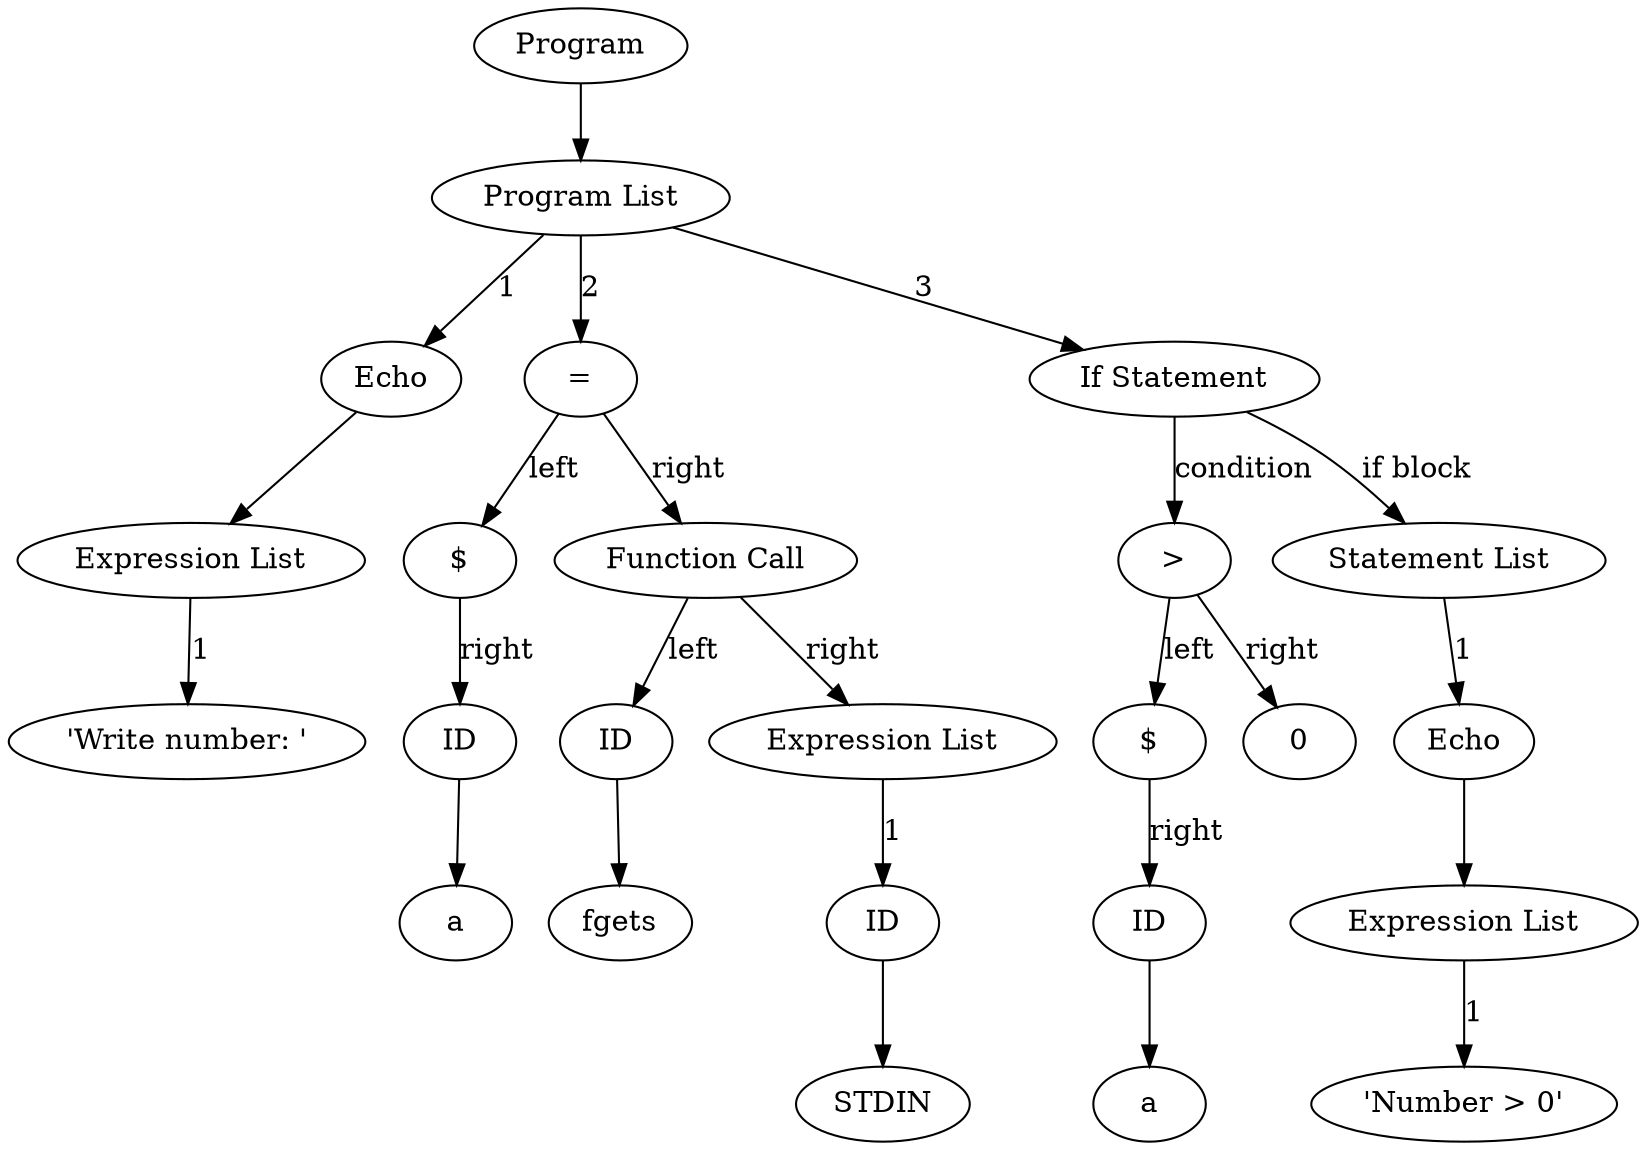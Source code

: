 digraph G {
node25 [label="Program"];
node26 [label="Program List"];
node25->node26 [label=""];
node26->node27 [label="1"];
node27 [label="Echo"];
node28 [label="Expression List"];
node27->node28 [label=""];
node28->node29 [label="1"];
node29 [label="'Write number: '"];
node26->node30 [label="2"];
node30 [label="="];
node30->node31 [label="left"];
node31 [label="$"];
node31->node32 [label="right"];
node32 [label="ID"];
node32->node33 [label=""];
node33 [label="a"];
node30->node34 [label="right"];
node34 [label="Function Call"];
node34->node35 [label="left"];
node35 [label="ID"];
node35->node36 [label=""];
node36 [label="fgets"];
node37 [label="Expression List"];
node34->node37 [label="right"];
node37->node38 [label="1"];
node38 [label="ID"];
node38->node39 [label=""];
node39 [label="STDIN"];
node40 [label="If Statement"];
node26->node40 [label="3"];
node40->node41 [label="condition"];
node41 [label=">"];
node41->node42 [label="left"];
node42 [label="$"];
node42->node43 [label="right"];
node43 [label="ID"];
node43->node44 [label=""];
node44 [label="a"];
node41->node45 [label="right"];
node45 [label="0"];
node46 [label="Statement List"];
node40->node46 [label="if block"];
node46->node47 [label="1"];
node47 [label="Echo"];
node48 [label="Expression List"];
node47->node48 [label=""];
node48->node49 [label="1"];
node49 [label="'Number > 0'"];
}